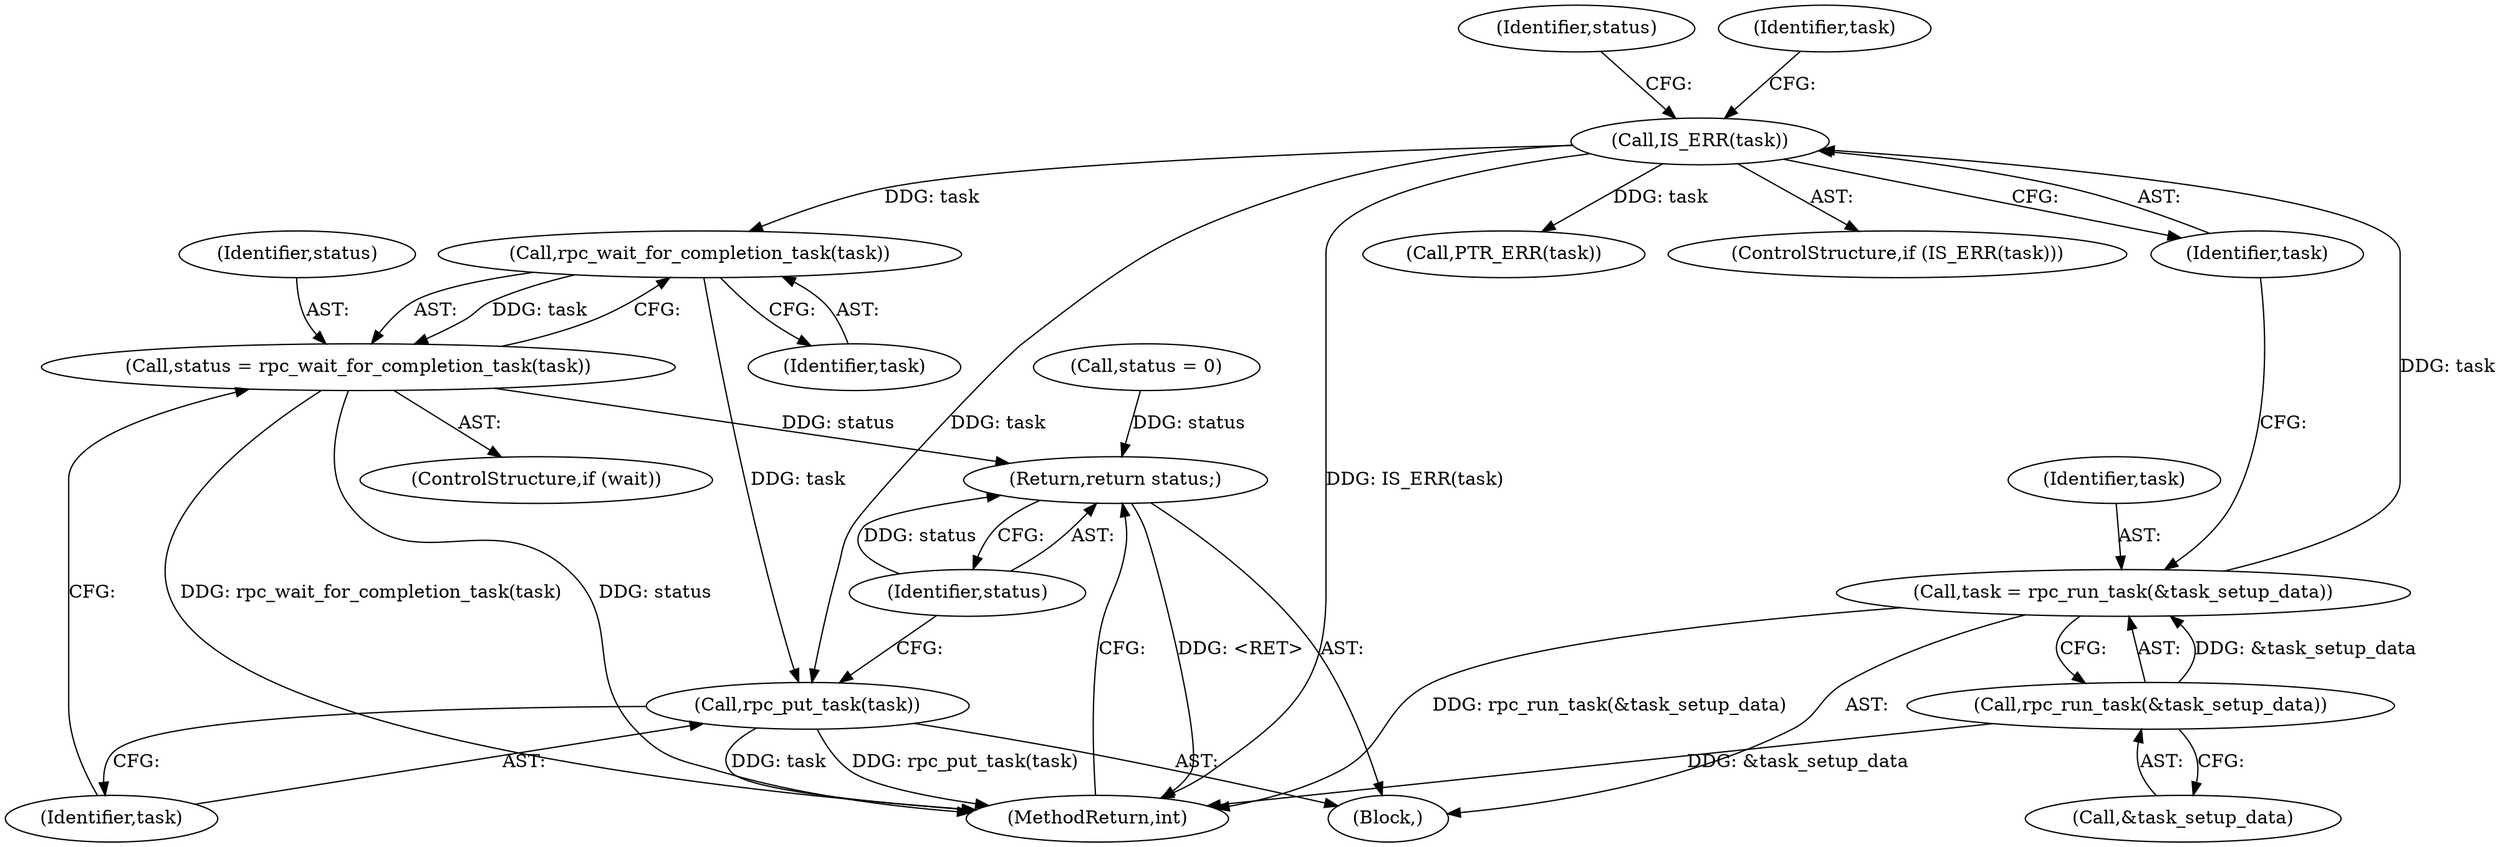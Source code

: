 digraph "0_linux_dc0b027dfadfcb8a5504f7d8052754bf8d501ab9_8@pointer" {
"1000299" [label="(Call,rpc_wait_for_completion_task(task))"];
"1000287" [label="(Call,IS_ERR(task))"];
"1000281" [label="(Call,task = rpc_run_task(&task_setup_data))"];
"1000283" [label="(Call,rpc_run_task(&task_setup_data))"];
"1000297" [label="(Call,status = rpc_wait_for_completion_task(task))"];
"1000303" [label="(Return,return status;)"];
"1000301" [label="(Call,rpc_put_task(task))"];
"1000282" [label="(Identifier,task)"];
"1000287" [label="(Call,IS_ERR(task))"];
"1000315" [label="(MethodReturn,int)"];
"1000302" [label="(Identifier,task)"];
"1000293" [label="(Identifier,status)"];
"1000301" [label="(Call,rpc_put_task(task))"];
"1000298" [label="(Identifier,status)"];
"1000284" [label="(Call,&task_setup_data)"];
"1000299" [label="(Call,rpc_wait_for_completion_task(task))"];
"1000288" [label="(Identifier,task)"];
"1000281" [label="(Call,task = rpc_run_task(&task_setup_data))"];
"1000295" [label="(ControlStructure,if (wait))"];
"1000290" [label="(Call,PTR_ERR(task))"];
"1000292" [label="(Call,status = 0)"];
"1000291" [label="(Identifier,task)"];
"1000286" [label="(ControlStructure,if (IS_ERR(task)))"];
"1000105" [label="(Block,)"];
"1000303" [label="(Return,return status;)"];
"1000304" [label="(Identifier,status)"];
"1000283" [label="(Call,rpc_run_task(&task_setup_data))"];
"1000297" [label="(Call,status = rpc_wait_for_completion_task(task))"];
"1000300" [label="(Identifier,task)"];
"1000299" -> "1000297"  [label="AST: "];
"1000299" -> "1000300"  [label="CFG: "];
"1000300" -> "1000299"  [label="AST: "];
"1000297" -> "1000299"  [label="CFG: "];
"1000299" -> "1000297"  [label="DDG: task"];
"1000287" -> "1000299"  [label="DDG: task"];
"1000299" -> "1000301"  [label="DDG: task"];
"1000287" -> "1000286"  [label="AST: "];
"1000287" -> "1000288"  [label="CFG: "];
"1000288" -> "1000287"  [label="AST: "];
"1000291" -> "1000287"  [label="CFG: "];
"1000293" -> "1000287"  [label="CFG: "];
"1000287" -> "1000315"  [label="DDG: IS_ERR(task)"];
"1000281" -> "1000287"  [label="DDG: task"];
"1000287" -> "1000290"  [label="DDG: task"];
"1000287" -> "1000301"  [label="DDG: task"];
"1000281" -> "1000105"  [label="AST: "];
"1000281" -> "1000283"  [label="CFG: "];
"1000282" -> "1000281"  [label="AST: "];
"1000283" -> "1000281"  [label="AST: "];
"1000288" -> "1000281"  [label="CFG: "];
"1000281" -> "1000315"  [label="DDG: rpc_run_task(&task_setup_data)"];
"1000283" -> "1000281"  [label="DDG: &task_setup_data"];
"1000283" -> "1000284"  [label="CFG: "];
"1000284" -> "1000283"  [label="AST: "];
"1000283" -> "1000315"  [label="DDG: &task_setup_data"];
"1000297" -> "1000295"  [label="AST: "];
"1000298" -> "1000297"  [label="AST: "];
"1000302" -> "1000297"  [label="CFG: "];
"1000297" -> "1000315"  [label="DDG: status"];
"1000297" -> "1000315"  [label="DDG: rpc_wait_for_completion_task(task)"];
"1000297" -> "1000303"  [label="DDG: status"];
"1000303" -> "1000105"  [label="AST: "];
"1000303" -> "1000304"  [label="CFG: "];
"1000304" -> "1000303"  [label="AST: "];
"1000315" -> "1000303"  [label="CFG: "];
"1000303" -> "1000315"  [label="DDG: <RET>"];
"1000304" -> "1000303"  [label="DDG: status"];
"1000292" -> "1000303"  [label="DDG: status"];
"1000301" -> "1000105"  [label="AST: "];
"1000301" -> "1000302"  [label="CFG: "];
"1000302" -> "1000301"  [label="AST: "];
"1000304" -> "1000301"  [label="CFG: "];
"1000301" -> "1000315"  [label="DDG: rpc_put_task(task)"];
"1000301" -> "1000315"  [label="DDG: task"];
}
